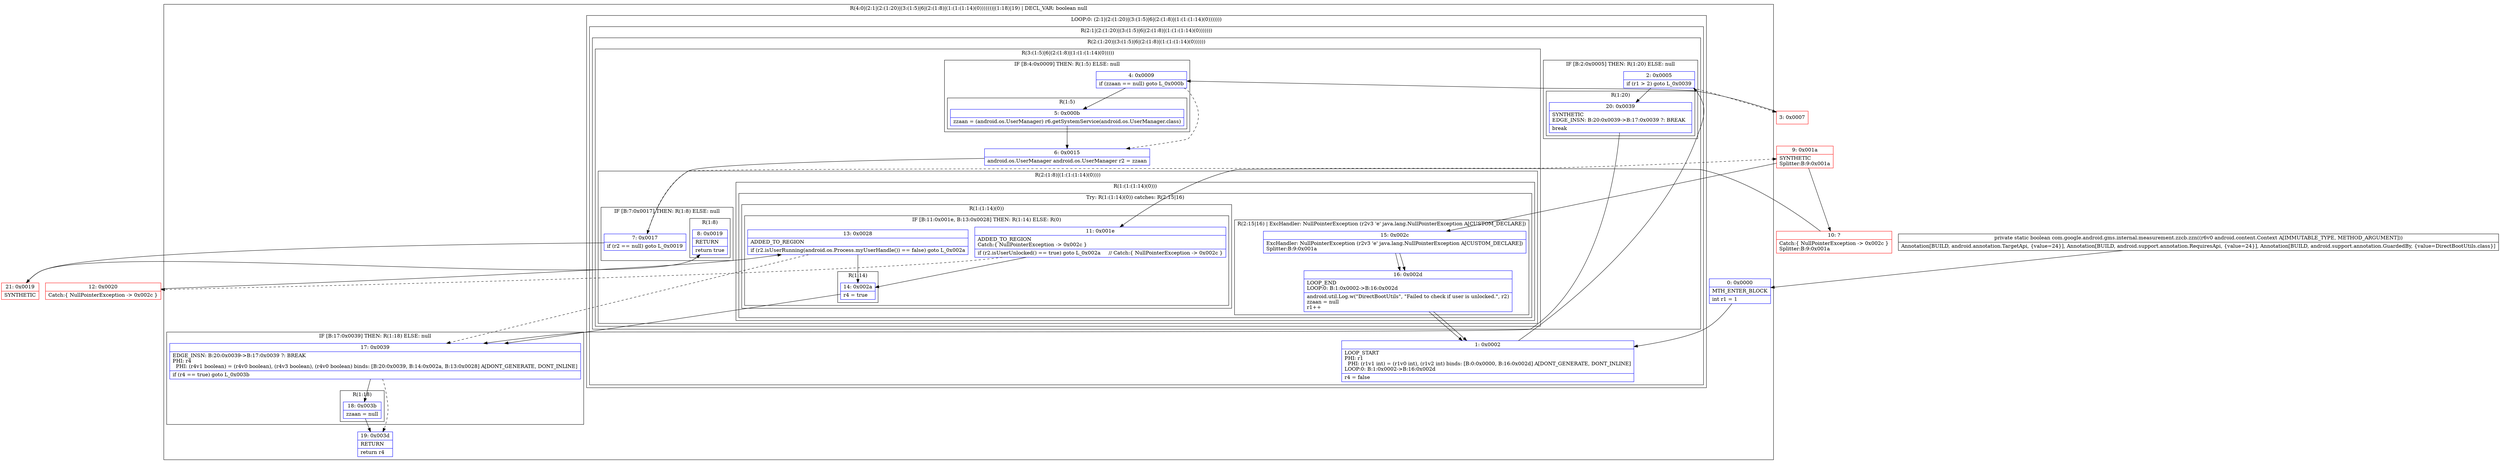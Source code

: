 digraph "CFG forcom.google.android.gms.internal.measurement.zzcb.zzn(Landroid\/content\/Context;)Z" {
subgraph cluster_Region_924078436 {
label = "R(4:0|(2:1|(2:(1:20)|(3:(1:5)|6|(2:(1:8)|(1:(1:(1:14)(0)))))))|(1:18)|19) | DECL_VAR: boolean null\l";
node [shape=record,color=blue];
Node_0 [shape=record,label="{0\:\ 0x0000|MTH_ENTER_BLOCK\l|int r1 = 1\l}"];
subgraph cluster_LoopRegion_1405819236 {
label = "LOOP:0: (2:1|(2:(1:20)|(3:(1:5)|6|(2:(1:8)|(1:(1:(1:14)(0)))))))";
node [shape=record,color=blue];
subgraph cluster_Region_419659513 {
label = "R(2:1|(2:(1:20)|(3:(1:5)|6|(2:(1:8)|(1:(1:(1:14)(0)))))))";
node [shape=record,color=blue];
Node_1 [shape=record,label="{1\:\ 0x0002|LOOP_START\lPHI: r1 \l  PHI: (r1v1 int) = (r1v0 int), (r1v2 int) binds: [B:0:0x0000, B:16:0x002d] A[DONT_GENERATE, DONT_INLINE]\lLOOP:0: B:1:0x0002\-\>B:16:0x002d\l|r4 = false\l}"];
subgraph cluster_Region_778600800 {
label = "R(2:(1:20)|(3:(1:5)|6|(2:(1:8)|(1:(1:(1:14)(0))))))";
node [shape=record,color=blue];
subgraph cluster_IfRegion_1917615595 {
label = "IF [B:2:0x0005] THEN: R(1:20) ELSE: null";
node [shape=record,color=blue];
Node_2 [shape=record,label="{2\:\ 0x0005|if (r1 \> 2) goto L_0x0039\l}"];
subgraph cluster_Region_832665895 {
label = "R(1:20)";
node [shape=record,color=blue];
Node_20 [shape=record,label="{20\:\ 0x0039|SYNTHETIC\lEDGE_INSN: B:20:0x0039\-\>B:17:0x0039 ?: BREAK  \l|break\l}"];
}
}
subgraph cluster_Region_1866250206 {
label = "R(3:(1:5)|6|(2:(1:8)|(1:(1:(1:14)(0)))))";
node [shape=record,color=blue];
subgraph cluster_IfRegion_593032560 {
label = "IF [B:4:0x0009] THEN: R(1:5) ELSE: null";
node [shape=record,color=blue];
Node_4 [shape=record,label="{4\:\ 0x0009|if (zzaan == null) goto L_0x000b\l}"];
subgraph cluster_Region_684972102 {
label = "R(1:5)";
node [shape=record,color=blue];
Node_5 [shape=record,label="{5\:\ 0x000b|zzaan = (android.os.UserManager) r6.getSystemService(android.os.UserManager.class)\l}"];
}
}
Node_6 [shape=record,label="{6\:\ 0x0015|android.os.UserManager android.os.UserManager r2 = zzaan\l}"];
subgraph cluster_Region_1113210813 {
label = "R(2:(1:8)|(1:(1:(1:14)(0))))";
node [shape=record,color=blue];
subgraph cluster_IfRegion_1833625718 {
label = "IF [B:7:0x0017] THEN: R(1:8) ELSE: null";
node [shape=record,color=blue];
Node_7 [shape=record,label="{7\:\ 0x0017|if (r2 == null) goto L_0x0019\l}"];
subgraph cluster_Region_2022182544 {
label = "R(1:8)";
node [shape=record,color=blue];
Node_8 [shape=record,label="{8\:\ 0x0019|RETURN\l|return true\l}"];
}
}
subgraph cluster_Region_471828356 {
label = "R(1:(1:(1:14)(0)))";
node [shape=record,color=blue];
subgraph cluster_TryCatchRegion_716733865 {
label = "Try: R(1:(1:14)(0)) catches: R(2:15|16)";
node [shape=record,color=blue];
subgraph cluster_Region_957094036 {
label = "R(1:(1:14)(0))";
node [shape=record,color=blue];
subgraph cluster_IfRegion_756912624 {
label = "IF [B:11:0x001e, B:13:0x0028] THEN: R(1:14) ELSE: R(0)";
node [shape=record,color=blue];
Node_11 [shape=record,label="{11\:\ 0x001e|ADDED_TO_REGION\lCatch:\{ NullPointerException \-\> 0x002c \}\l|if (r2.isUserUnlocked() == true) goto L_0x002a     \/\/ Catch:\{ NullPointerException \-\> 0x002c \}\l}"];
Node_13 [shape=record,label="{13\:\ 0x0028|ADDED_TO_REGION\l|if (r2.isUserRunning(android.os.Process.myUserHandle()) == false) goto L_0x002a\l}"];
subgraph cluster_Region_210338764 {
label = "R(1:14)";
node [shape=record,color=blue];
Node_14 [shape=record,label="{14\:\ 0x002a|r4 = true\l}"];
}
subgraph cluster_Region_29916587 {
label = "R(0)";
node [shape=record,color=blue];
}
}
}
subgraph cluster_Region_167735637 {
label = "R(2:15|16) | ExcHandler: NullPointerException (r2v3 'e' java.lang.NullPointerException A[CUSTOM_DECLARE])\l";
node [shape=record,color=blue];
Node_15 [shape=record,label="{15\:\ 0x002c|ExcHandler: NullPointerException (r2v3 'e' java.lang.NullPointerException A[CUSTOM_DECLARE])\lSplitter:B:9:0x001a\l}"];
Node_16 [shape=record,label="{16\:\ 0x002d|LOOP_END\lLOOP:0: B:1:0x0002\-\>B:16:0x002d\l|android.util.Log.w(\"DirectBootUtils\", \"Failed to check if user is unlocked.\", r2)\lzzaan = null\lr1++\l}"];
}
}
}
}
}
}
}
}
subgraph cluster_IfRegion_2114862801 {
label = "IF [B:17:0x0039] THEN: R(1:18) ELSE: null";
node [shape=record,color=blue];
Node_17 [shape=record,label="{17\:\ 0x0039|EDGE_INSN: B:20:0x0039\-\>B:17:0x0039 ?: BREAK  \lPHI: r4 \l  PHI: (r4v1 boolean) = (r4v0 boolean), (r4v3 boolean), (r4v0 boolean) binds: [B:20:0x0039, B:14:0x002a, B:13:0x0028] A[DONT_GENERATE, DONT_INLINE]\l|if (r4 == true) goto L_0x003b\l}"];
subgraph cluster_Region_1628170673 {
label = "R(1:18)";
node [shape=record,color=blue];
Node_18 [shape=record,label="{18\:\ 0x003b|zzaan = null\l}"];
}
}
Node_19 [shape=record,label="{19\:\ 0x003d|RETURN\l|return r4\l}"];
}
subgraph cluster_Region_167735637 {
label = "R(2:15|16) | ExcHandler: NullPointerException (r2v3 'e' java.lang.NullPointerException A[CUSTOM_DECLARE])\l";
node [shape=record,color=blue];
Node_15 [shape=record,label="{15\:\ 0x002c|ExcHandler: NullPointerException (r2v3 'e' java.lang.NullPointerException A[CUSTOM_DECLARE])\lSplitter:B:9:0x001a\l}"];
Node_16 [shape=record,label="{16\:\ 0x002d|LOOP_END\lLOOP:0: B:1:0x0002\-\>B:16:0x002d\l|android.util.Log.w(\"DirectBootUtils\", \"Failed to check if user is unlocked.\", r2)\lzzaan = null\lr1++\l}"];
}
Node_3 [shape=record,color=red,label="{3\:\ 0x0007}"];
Node_9 [shape=record,color=red,label="{9\:\ 0x001a|SYNTHETIC\lSplitter:B:9:0x001a\l}"];
Node_10 [shape=record,color=red,label="{10\:\ ?|Catch:\{ NullPointerException \-\> 0x002c \}\lSplitter:B:9:0x001a\l}"];
Node_12 [shape=record,color=red,label="{12\:\ 0x0020|Catch:\{ NullPointerException \-\> 0x002c \}\l}"];
Node_21 [shape=record,color=red,label="{21\:\ 0x0019|SYNTHETIC\l}"];
MethodNode[shape=record,label="{private static boolean com.google.android.gms.internal.measurement.zzcb.zzn((r6v0 android.content.Context A[IMMUTABLE_TYPE, METHOD_ARGUMENT]))  | Annotation[BUILD, android.annotation.TargetApi, \{value=24\}], Annotation[BUILD, android.support.annotation.RequiresApi, \{value=24\}], Annotation[BUILD, android.support.annotation.GuardedBy, \{value=DirectBootUtils.class\}]\l}"];
MethodNode -> Node_0;
Node_0 -> Node_1;
Node_1 -> Node_2;
Node_2 -> Node_3[style=dashed];
Node_2 -> Node_20;
Node_20 -> Node_17;
Node_4 -> Node_5;
Node_4 -> Node_6[style=dashed];
Node_5 -> Node_6;
Node_6 -> Node_7;
Node_7 -> Node_9[style=dashed];
Node_7 -> Node_21;
Node_11 -> Node_12[style=dashed];
Node_11 -> Node_14;
Node_13 -> Node_14;
Node_13 -> Node_17[style=dashed];
Node_14 -> Node_17;
Node_15 -> Node_16;
Node_16 -> Node_1;
Node_17 -> Node_18;
Node_17 -> Node_19[style=dashed];
Node_18 -> Node_19;
Node_15 -> Node_16;
Node_16 -> Node_1;
Node_3 -> Node_4;
Node_9 -> Node_10;
Node_9 -> Node_15;
Node_10 -> Node_11;
Node_12 -> Node_13;
Node_21 -> Node_8;
}

